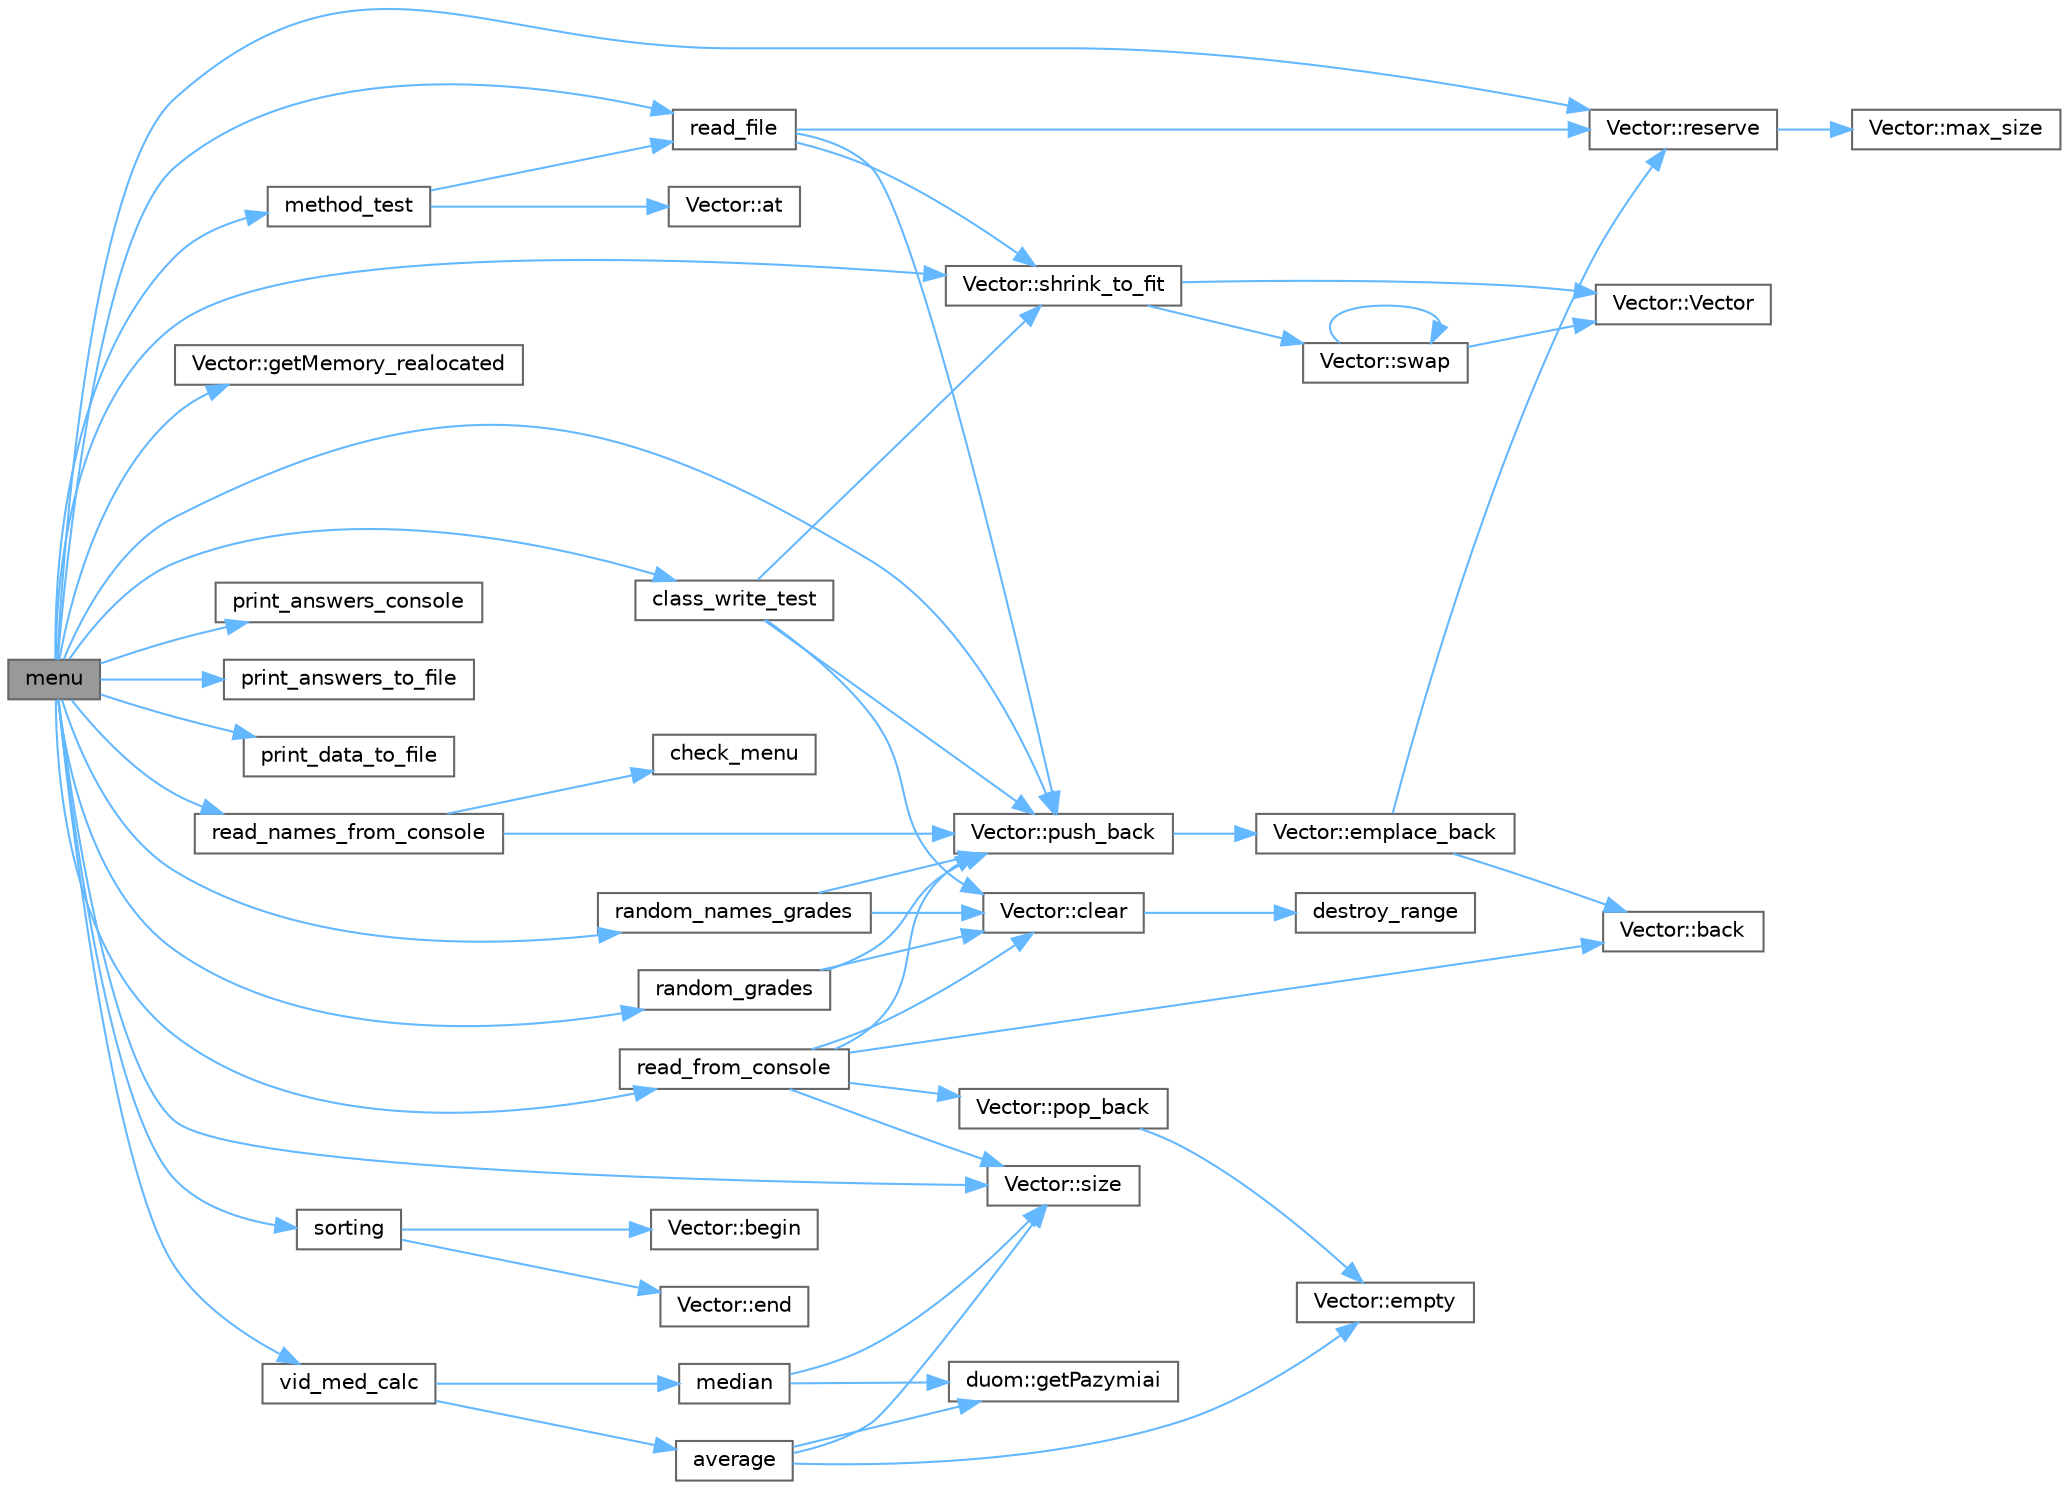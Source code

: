 digraph "menu"
{
 // LATEX_PDF_SIZE
  bgcolor="transparent";
  edge [fontname=Helvetica,fontsize=10,labelfontname=Helvetica,labelfontsize=10];
  node [fontname=Helvetica,fontsize=10,shape=box,height=0.2,width=0.4];
  rankdir="LR";
  Node1 [id="Node000001",label="menu",height=0.2,width=0.4,color="gray40", fillcolor="grey60", style="filled", fontcolor="black",tooltip=" "];
  Node1 -> Node2 [id="edge1_Node000001_Node000002",color="steelblue1",style="solid",tooltip=" "];
  Node2 [id="Node000002",label="class_write_test",height=0.2,width=0.4,color="grey40", fillcolor="white", style="filled",URL="$program_8cpp.html#ad3d1c556f60a5c35885a0d8ba3dfa73d",tooltip=" "];
  Node2 -> Node3 [id="edge2_Node000002_Node000003",color="steelblue1",style="solid",tooltip=" "];
  Node3 [id="Node000003",label="Vector::clear",height=0.2,width=0.4,color="grey40", fillcolor="white", style="filled",URL="$class_vector.html#a3260a3cc75735ddf0fb75820d974a66e",tooltip=" "];
  Node3 -> Node4 [id="edge3_Node000003_Node000004",color="steelblue1",style="solid",tooltip=" "];
  Node4 [id="Node000004",label="destroy_range",height=0.2,width=0.4,color="grey40", fillcolor="white", style="filled",URL="$_vector_8h.html#a60f5b3ddd867328388be5abb5f78522b",tooltip=" "];
  Node2 -> Node5 [id="edge4_Node000002_Node000005",color="steelblue1",style="solid",tooltip=" "];
  Node5 [id="Node000005",label="Vector::push_back",height=0.2,width=0.4,color="grey40", fillcolor="white", style="filled",URL="$class_vector.html#a4415960a83615855ec32f8169f641786",tooltip=" "];
  Node5 -> Node6 [id="edge5_Node000005_Node000006",color="steelblue1",style="solid",tooltip=" "];
  Node6 [id="Node000006",label="Vector::emplace_back",height=0.2,width=0.4,color="grey40", fillcolor="white", style="filled",URL="$class_vector.html#a14c322c13e01c8556d2e8f4bd8bea1ad",tooltip=" "];
  Node6 -> Node7 [id="edge6_Node000006_Node000007",color="steelblue1",style="solid",tooltip=" "];
  Node7 [id="Node000007",label="Vector::back",height=0.2,width=0.4,color="grey40", fillcolor="white", style="filled",URL="$class_vector.html#a8abc3f8273089dadf91fb8eaca0676e6",tooltip=" "];
  Node6 -> Node8 [id="edge7_Node000006_Node000008",color="steelblue1",style="solid",tooltip=" "];
  Node8 [id="Node000008",label="Vector::reserve",height=0.2,width=0.4,color="grey40", fillcolor="white", style="filled",URL="$class_vector.html#a18ced2e01a4cd11e87c20d1442a19353",tooltip=" "];
  Node8 -> Node9 [id="edge8_Node000008_Node000009",color="steelblue1",style="solid",tooltip=" "];
  Node9 [id="Node000009",label="Vector::max_size",height=0.2,width=0.4,color="grey40", fillcolor="white", style="filled",URL="$class_vector.html#a0dd08b19542784280ebc1fcbb109db99",tooltip=" "];
  Node2 -> Node10 [id="edge9_Node000002_Node000010",color="steelblue1",style="solid",tooltip=" "];
  Node10 [id="Node000010",label="Vector::shrink_to_fit",height=0.2,width=0.4,color="grey40", fillcolor="white", style="filled",URL="$class_vector.html#ad6454ce193263b8000d4c18cb0c3a0c8",tooltip=" "];
  Node10 -> Node11 [id="edge10_Node000010_Node000011",color="steelblue1",style="solid",tooltip=" "];
  Node11 [id="Node000011",label="Vector::swap",height=0.2,width=0.4,color="grey40", fillcolor="white", style="filled",URL="$class_vector.html#a04719915f34b27674e1eca2c42e48eb2",tooltip=" "];
  Node11 -> Node11 [id="edge11_Node000011_Node000011",color="steelblue1",style="solid",tooltip=" "];
  Node11 -> Node12 [id="edge12_Node000011_Node000012",color="steelblue1",style="solid",tooltip=" "];
  Node12 [id="Node000012",label="Vector::Vector",height=0.2,width=0.4,color="grey40", fillcolor="white", style="filled",URL="$class_vector.html#a40598c609d66e7f15c4498663d3d89cd",tooltip=" "];
  Node10 -> Node12 [id="edge13_Node000010_Node000012",color="steelblue1",style="solid",tooltip=" "];
  Node1 -> Node13 [id="edge14_Node000001_Node000013",color="steelblue1",style="solid",tooltip=" "];
  Node13 [id="Node000013",label="Vector::getMemory_realocated",height=0.2,width=0.4,color="grey40", fillcolor="white", style="filled",URL="$class_vector.html#ae6d5b0aaada9053efcbf20e1fed39a78",tooltip=" "];
  Node1 -> Node14 [id="edge15_Node000001_Node000014",color="steelblue1",style="solid",tooltip=" "];
  Node14 [id="Node000014",label="method_test",height=0.2,width=0.4,color="grey40", fillcolor="white", style="filled",URL="$program_8cpp.html#a77ddc877c4f6fd4a3856edc559264f16",tooltip=" "];
  Node14 -> Node15 [id="edge16_Node000014_Node000015",color="steelblue1",style="solid",tooltip=" "];
  Node15 [id="Node000015",label="Vector::at",height=0.2,width=0.4,color="grey40", fillcolor="white", style="filled",URL="$class_vector.html#a1aaa89866e5ab494268603e434ff0be9",tooltip=" "];
  Node14 -> Node16 [id="edge17_Node000014_Node000016",color="steelblue1",style="solid",tooltip=" "];
  Node16 [id="Node000016",label="read_file",height=0.2,width=0.4,color="grey40", fillcolor="white", style="filled",URL="$program_8cpp.html#aa0f6434077fe84d14f8c0e1376c74dfb",tooltip=" "];
  Node16 -> Node5 [id="edge18_Node000016_Node000005",color="steelblue1",style="solid",tooltip=" "];
  Node16 -> Node8 [id="edge19_Node000016_Node000008",color="steelblue1",style="solid",tooltip=" "];
  Node16 -> Node10 [id="edge20_Node000016_Node000010",color="steelblue1",style="solid",tooltip=" "];
  Node1 -> Node17 [id="edge21_Node000001_Node000017",color="steelblue1",style="solid",tooltip=" "];
  Node17 [id="Node000017",label="print_answers_console",height=0.2,width=0.4,color="grey40", fillcolor="white", style="filled",URL="$program_8cpp.html#a4aa03dd81d985a49b1c4c6bef8118ea7",tooltip=" "];
  Node1 -> Node18 [id="edge22_Node000001_Node000018",color="steelblue1",style="solid",tooltip=" "];
  Node18 [id="Node000018",label="print_answers_to_file",height=0.2,width=0.4,color="grey40", fillcolor="white", style="filled",URL="$program_8cpp.html#a9921d01491c293994d336e9fb2971978",tooltip=" "];
  Node1 -> Node19 [id="edge23_Node000001_Node000019",color="steelblue1",style="solid",tooltip=" "];
  Node19 [id="Node000019",label="print_data_to_file",height=0.2,width=0.4,color="grey40", fillcolor="white", style="filled",URL="$program_8cpp.html#ad1d9c263b5902337170d90cf0e422008",tooltip=" "];
  Node1 -> Node5 [id="edge24_Node000001_Node000005",color="steelblue1",style="solid",tooltip=" "];
  Node1 -> Node20 [id="edge25_Node000001_Node000020",color="steelblue1",style="solid",tooltip=" "];
  Node20 [id="Node000020",label="random_grades",height=0.2,width=0.4,color="grey40", fillcolor="white", style="filled",URL="$program_8cpp.html#a94533809ee6878a109c8d242542bb0f1",tooltip=" "];
  Node20 -> Node3 [id="edge26_Node000020_Node000003",color="steelblue1",style="solid",tooltip=" "];
  Node20 -> Node5 [id="edge27_Node000020_Node000005",color="steelblue1",style="solid",tooltip=" "];
  Node1 -> Node21 [id="edge28_Node000001_Node000021",color="steelblue1",style="solid",tooltip=" "];
  Node21 [id="Node000021",label="random_names_grades",height=0.2,width=0.4,color="grey40", fillcolor="white", style="filled",URL="$program_8cpp.html#a6152e89a38004b2c221df83748db2ce6",tooltip=" "];
  Node21 -> Node3 [id="edge29_Node000021_Node000003",color="steelblue1",style="solid",tooltip=" "];
  Node21 -> Node5 [id="edge30_Node000021_Node000005",color="steelblue1",style="solid",tooltip=" "];
  Node1 -> Node16 [id="edge31_Node000001_Node000016",color="steelblue1",style="solid",tooltip=" "];
  Node1 -> Node22 [id="edge32_Node000001_Node000022",color="steelblue1",style="solid",tooltip=" "];
  Node22 [id="Node000022",label="read_from_console",height=0.2,width=0.4,color="grey40", fillcolor="white", style="filled",URL="$program_8cpp.html#a64c1fe3b0dafb6410c5aaa895af94190",tooltip=" "];
  Node22 -> Node7 [id="edge33_Node000022_Node000007",color="steelblue1",style="solid",tooltip=" "];
  Node22 -> Node3 [id="edge34_Node000022_Node000003",color="steelblue1",style="solid",tooltip=" "];
  Node22 -> Node23 [id="edge35_Node000022_Node000023",color="steelblue1",style="solid",tooltip=" "];
  Node23 [id="Node000023",label="Vector::pop_back",height=0.2,width=0.4,color="grey40", fillcolor="white", style="filled",URL="$class_vector.html#adcba035109febbe55cba2a25f8483ba6",tooltip=" "];
  Node23 -> Node24 [id="edge36_Node000023_Node000024",color="steelblue1",style="solid",tooltip=" "];
  Node24 [id="Node000024",label="Vector::empty",height=0.2,width=0.4,color="grey40", fillcolor="white", style="filled",URL="$class_vector.html#a2f639b492129a072de508b75b73fe569",tooltip=" "];
  Node22 -> Node5 [id="edge37_Node000022_Node000005",color="steelblue1",style="solid",tooltip=" "];
  Node22 -> Node25 [id="edge38_Node000022_Node000025",color="steelblue1",style="solid",tooltip=" "];
  Node25 [id="Node000025",label="Vector::size",height=0.2,width=0.4,color="grey40", fillcolor="white", style="filled",URL="$class_vector.html#a820aa7774df7f171db7ced1049adce57",tooltip=" "];
  Node1 -> Node26 [id="edge39_Node000001_Node000026",color="steelblue1",style="solid",tooltip=" "];
  Node26 [id="Node000026",label="read_names_from_console",height=0.2,width=0.4,color="grey40", fillcolor="white", style="filled",URL="$program_8cpp.html#acb5777bfbd5b71d837c8d315f91928bc",tooltip=" "];
  Node26 -> Node27 [id="edge40_Node000026_Node000027",color="steelblue1",style="solid",tooltip=" "];
  Node27 [id="Node000027",label="check_menu",height=0.2,width=0.4,color="grey40", fillcolor="white", style="filled",URL="$program_8cpp.html#a945c1328e4c6da05c2f7e37b26d0c78f",tooltip=" "];
  Node26 -> Node5 [id="edge41_Node000026_Node000005",color="steelblue1",style="solid",tooltip=" "];
  Node1 -> Node8 [id="edge42_Node000001_Node000008",color="steelblue1",style="solid",tooltip=" "];
  Node1 -> Node10 [id="edge43_Node000001_Node000010",color="steelblue1",style="solid",tooltip=" "];
  Node1 -> Node25 [id="edge44_Node000001_Node000025",color="steelblue1",style="solid",tooltip=" "];
  Node1 -> Node28 [id="edge45_Node000001_Node000028",color="steelblue1",style="solid",tooltip=" "];
  Node28 [id="Node000028",label="sorting",height=0.2,width=0.4,color="grey40", fillcolor="white", style="filled",URL="$program_8cpp.html#ae665872e872fdf8a53673a289cca1146",tooltip=" "];
  Node28 -> Node29 [id="edge46_Node000028_Node000029",color="steelblue1",style="solid",tooltip=" "];
  Node29 [id="Node000029",label="Vector::begin",height=0.2,width=0.4,color="grey40", fillcolor="white", style="filled",URL="$class_vector.html#a43711ecf8c3dce2124d08126b9654aef",tooltip=" "];
  Node28 -> Node30 [id="edge47_Node000028_Node000030",color="steelblue1",style="solid",tooltip=" "];
  Node30 [id="Node000030",label="Vector::end",height=0.2,width=0.4,color="grey40", fillcolor="white", style="filled",URL="$class_vector.html#a4af825d34cd281738bfbb8345a198072",tooltip=" "];
  Node1 -> Node31 [id="edge48_Node000001_Node000031",color="steelblue1",style="solid",tooltip=" "];
  Node31 [id="Node000031",label="vid_med_calc",height=0.2,width=0.4,color="grey40", fillcolor="white", style="filled",URL="$program_8cpp.html#a8f5bb1c1dc07be0bacea397f239e9490",tooltip=" "];
  Node31 -> Node32 [id="edge49_Node000031_Node000032",color="steelblue1",style="solid",tooltip=" "];
  Node32 [id="Node000032",label="average",height=0.2,width=0.4,color="grey40", fillcolor="white", style="filled",URL="$program_8cpp.html#a2427d877a6ef1775532127c0ea6e9f04",tooltip=" "];
  Node32 -> Node24 [id="edge50_Node000032_Node000024",color="steelblue1",style="solid",tooltip=" "];
  Node32 -> Node33 [id="edge51_Node000032_Node000033",color="steelblue1",style="solid",tooltip=" "];
  Node33 [id="Node000033",label="duom::getPazymiai",height=0.2,width=0.4,color="grey40", fillcolor="white", style="filled",URL="$classduom.html#a27d200e5ac41fe6621ef33ef9c98357b",tooltip=" "];
  Node32 -> Node25 [id="edge52_Node000032_Node000025",color="steelblue1",style="solid",tooltip=" "];
  Node31 -> Node34 [id="edge53_Node000031_Node000034",color="steelblue1",style="solid",tooltip=" "];
  Node34 [id="Node000034",label="median",height=0.2,width=0.4,color="grey40", fillcolor="white", style="filled",URL="$program_8cpp.html#aa0d1d02a0e9d08b638f669e4e941141c",tooltip=" "];
  Node34 -> Node33 [id="edge54_Node000034_Node000033",color="steelblue1",style="solid",tooltip=" "];
  Node34 -> Node25 [id="edge55_Node000034_Node000025",color="steelblue1",style="solid",tooltip=" "];
}
